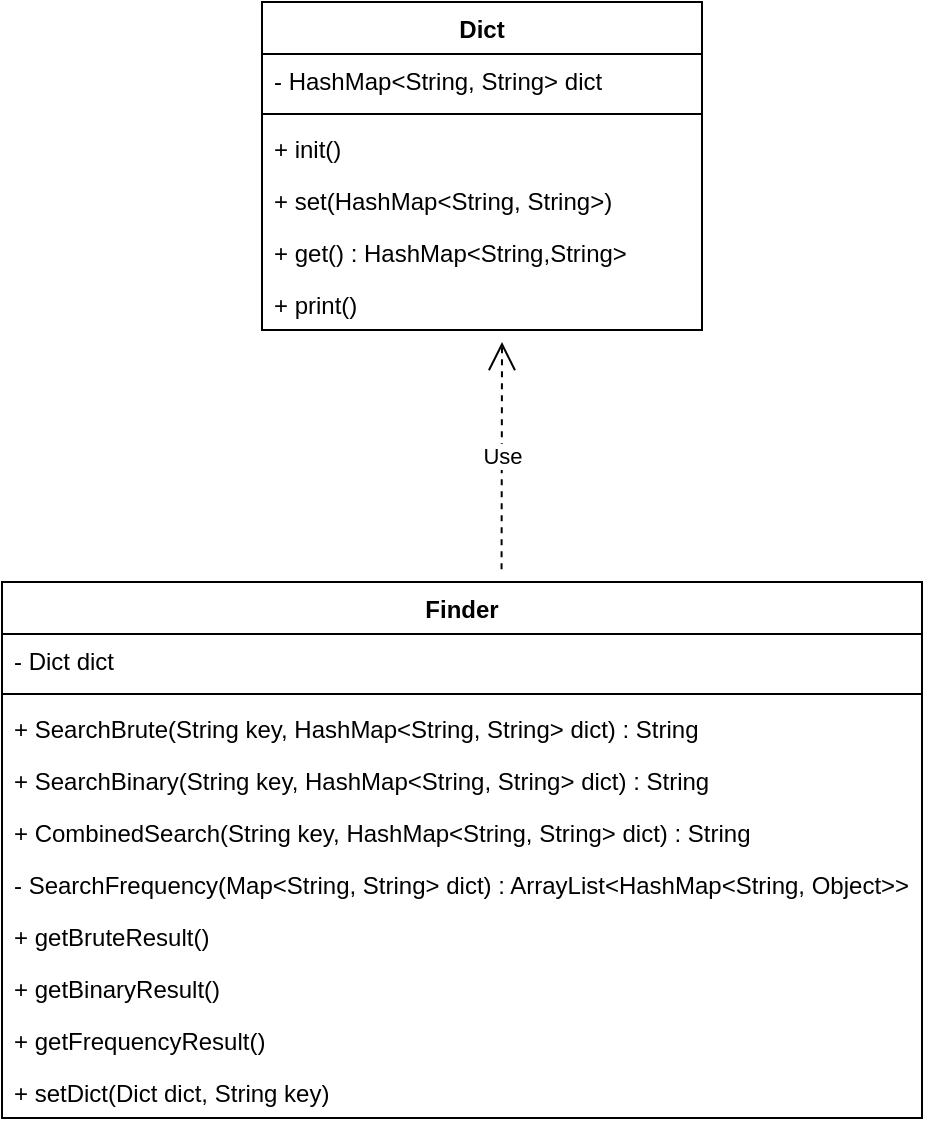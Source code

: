 <mxfile version="15.8.7" type="device"><diagram id="C5RBs43oDa-KdzZeNtuy" name="Page-1"><mxGraphModel dx="1933" dy="997" grid="1" gridSize="10" guides="1" tooltips="1" connect="1" arrows="1" fold="1" page="1" pageScale="1" pageWidth="827" pageHeight="1169" math="0" shadow="0"><root><mxCell id="WIyWlLk6GJQsqaUBKTNV-0"/><mxCell id="WIyWlLk6GJQsqaUBKTNV-1" parent="WIyWlLk6GJQsqaUBKTNV-0"/><mxCell id="v4hFbS7JeS3ICqYxJVCi-0" value="Dict" style="swimlane;fontStyle=1;align=center;verticalAlign=top;childLayout=stackLayout;horizontal=1;startSize=26;horizontalStack=0;resizeParent=1;resizeParentMax=0;resizeLast=0;collapsible=1;marginBottom=0;" vertex="1" parent="WIyWlLk6GJQsqaUBKTNV-1"><mxGeometry x="40" y="150" width="220" height="164" as="geometry"/></mxCell><mxCell id="v4hFbS7JeS3ICqYxJVCi-1" value="- HashMap&lt;String, String&gt; dict" style="text;strokeColor=none;fillColor=none;align=left;verticalAlign=top;spacingLeft=4;spacingRight=4;overflow=hidden;rotatable=0;points=[[0,0.5],[1,0.5]];portConstraint=eastwest;" vertex="1" parent="v4hFbS7JeS3ICqYxJVCi-0"><mxGeometry y="26" width="220" height="26" as="geometry"/></mxCell><mxCell id="v4hFbS7JeS3ICqYxJVCi-2" value="" style="line;strokeWidth=1;fillColor=none;align=left;verticalAlign=middle;spacingTop=-1;spacingLeft=3;spacingRight=3;rotatable=0;labelPosition=right;points=[];portConstraint=eastwest;" vertex="1" parent="v4hFbS7JeS3ICqYxJVCi-0"><mxGeometry y="52" width="220" height="8" as="geometry"/></mxCell><mxCell id="v4hFbS7JeS3ICqYxJVCi-3" value="+ init()&#10;" style="text;strokeColor=none;fillColor=none;align=left;verticalAlign=top;spacingLeft=4;spacingRight=4;overflow=hidden;rotatable=0;points=[[0,0.5],[1,0.5]];portConstraint=eastwest;" vertex="1" parent="v4hFbS7JeS3ICqYxJVCi-0"><mxGeometry y="60" width="220" height="26" as="geometry"/></mxCell><mxCell id="v4hFbS7JeS3ICqYxJVCi-8" value="+ set(HashMap&lt;String, String&gt;)" style="text;strokeColor=none;fillColor=none;align=left;verticalAlign=top;spacingLeft=4;spacingRight=4;overflow=hidden;rotatable=0;points=[[0,0.5],[1,0.5]];portConstraint=eastwest;" vertex="1" parent="v4hFbS7JeS3ICqYxJVCi-0"><mxGeometry y="86" width="220" height="26" as="geometry"/></mxCell><mxCell id="v4hFbS7JeS3ICqYxJVCi-7" value="+ get() : HashMap&lt;String,String&gt; " style="text;strokeColor=none;fillColor=none;align=left;verticalAlign=top;spacingLeft=4;spacingRight=4;overflow=hidden;rotatable=0;points=[[0,0.5],[1,0.5]];portConstraint=eastwest;" vertex="1" parent="v4hFbS7JeS3ICqYxJVCi-0"><mxGeometry y="112" width="220" height="26" as="geometry"/></mxCell><mxCell id="v4hFbS7JeS3ICqYxJVCi-6" value="+ print()" style="text;strokeColor=none;fillColor=none;align=left;verticalAlign=top;spacingLeft=4;spacingRight=4;overflow=hidden;rotatable=0;points=[[0,0.5],[1,0.5]];portConstraint=eastwest;" vertex="1" parent="v4hFbS7JeS3ICqYxJVCi-0"><mxGeometry y="138" width="220" height="26" as="geometry"/></mxCell><mxCell id="v4hFbS7JeS3ICqYxJVCi-9" value="Finder" style="swimlane;fontStyle=1;align=center;verticalAlign=top;childLayout=stackLayout;horizontal=1;startSize=26;horizontalStack=0;resizeParent=1;resizeParentMax=0;resizeLast=0;collapsible=1;marginBottom=0;" vertex="1" parent="WIyWlLk6GJQsqaUBKTNV-1"><mxGeometry x="-90" y="440" width="460" height="268" as="geometry"/></mxCell><mxCell id="v4hFbS7JeS3ICqYxJVCi-10" value="- Dict dict" style="text;strokeColor=none;fillColor=none;align=left;verticalAlign=top;spacingLeft=4;spacingRight=4;overflow=hidden;rotatable=0;points=[[0,0.5],[1,0.5]];portConstraint=eastwest;" vertex="1" parent="v4hFbS7JeS3ICqYxJVCi-9"><mxGeometry y="26" width="460" height="26" as="geometry"/></mxCell><mxCell id="v4hFbS7JeS3ICqYxJVCi-11" value="" style="line;strokeWidth=1;fillColor=none;align=left;verticalAlign=middle;spacingTop=-1;spacingLeft=3;spacingRight=3;rotatable=0;labelPosition=right;points=[];portConstraint=eastwest;" vertex="1" parent="v4hFbS7JeS3ICqYxJVCi-9"><mxGeometry y="52" width="460" height="8" as="geometry"/></mxCell><mxCell id="v4hFbS7JeS3ICqYxJVCi-12" value="+ SearchBrute(String key, HashMap&lt;String, String&gt; dict) : String&#10; " style="text;strokeColor=none;fillColor=none;align=left;verticalAlign=top;spacingLeft=4;spacingRight=4;overflow=hidden;rotatable=0;points=[[0,0.5],[1,0.5]];portConstraint=eastwest;" vertex="1" parent="v4hFbS7JeS3ICqYxJVCi-9"><mxGeometry y="60" width="460" height="26" as="geometry"/></mxCell><mxCell id="v4hFbS7JeS3ICqYxJVCi-13" value="+ SearchBinary(String key, HashMap&lt;String, String&gt; dict) : String&#10;" style="text;strokeColor=none;fillColor=none;align=left;verticalAlign=top;spacingLeft=4;spacingRight=4;overflow=hidden;rotatable=0;points=[[0,0.5],[1,0.5]];portConstraint=eastwest;" vertex="1" parent="v4hFbS7JeS3ICqYxJVCi-9"><mxGeometry y="86" width="460" height="26" as="geometry"/></mxCell><mxCell id="v4hFbS7JeS3ICqYxJVCi-14" value="+ CombinedSearch(String key, HashMap&lt;String, String&gt; dict) : String&#10;" style="text;strokeColor=none;fillColor=none;align=left;verticalAlign=top;spacingLeft=4;spacingRight=4;overflow=hidden;rotatable=0;points=[[0,0.5],[1,0.5]];portConstraint=eastwest;" vertex="1" parent="v4hFbS7JeS3ICqYxJVCi-9"><mxGeometry y="112" width="460" height="26" as="geometry"/></mxCell><mxCell id="v4hFbS7JeS3ICqYxJVCi-15" value="- SearchFrequency(Map&lt;String, String&gt; dict) : ArrayList&lt;HashMap&lt;String, Object&gt;&gt;&#10;" style="text;strokeColor=none;fillColor=none;align=left;verticalAlign=top;spacingLeft=4;spacingRight=4;overflow=hidden;rotatable=0;points=[[0,0.5],[1,0.5]];portConstraint=eastwest;" vertex="1" parent="v4hFbS7JeS3ICqYxJVCi-9"><mxGeometry y="138" width="460" height="26" as="geometry"/></mxCell><mxCell id="v4hFbS7JeS3ICqYxJVCi-23" value="+ getBruteResult()" style="text;strokeColor=none;fillColor=none;align=left;verticalAlign=top;spacingLeft=4;spacingRight=4;overflow=hidden;rotatable=0;points=[[0,0.5],[1,0.5]];portConstraint=eastwest;" vertex="1" parent="v4hFbS7JeS3ICqYxJVCi-9"><mxGeometry y="164" width="460" height="26" as="geometry"/></mxCell><mxCell id="v4hFbS7JeS3ICqYxJVCi-22" value="+ getBinaryResult()" style="text;strokeColor=none;fillColor=none;align=left;verticalAlign=top;spacingLeft=4;spacingRight=4;overflow=hidden;rotatable=0;points=[[0,0.5],[1,0.5]];portConstraint=eastwest;" vertex="1" parent="v4hFbS7JeS3ICqYxJVCi-9"><mxGeometry y="190" width="460" height="26" as="geometry"/></mxCell><mxCell id="v4hFbS7JeS3ICqYxJVCi-21" value="+ getFrequencyResult()" style="text;strokeColor=none;fillColor=none;align=left;verticalAlign=top;spacingLeft=4;spacingRight=4;overflow=hidden;rotatable=0;points=[[0,0.5],[1,0.5]];portConstraint=eastwest;" vertex="1" parent="v4hFbS7JeS3ICqYxJVCi-9"><mxGeometry y="216" width="460" height="26" as="geometry"/></mxCell><mxCell id="v4hFbS7JeS3ICqYxJVCi-20" value="+ setDict(Dict dict, String key)" style="text;strokeColor=none;fillColor=none;align=left;verticalAlign=top;spacingLeft=4;spacingRight=4;overflow=hidden;rotatable=0;points=[[0,0.5],[1,0.5]];portConstraint=eastwest;" vertex="1" parent="v4hFbS7JeS3ICqYxJVCi-9"><mxGeometry y="242" width="460" height="26" as="geometry"/></mxCell><mxCell id="v4hFbS7JeS3ICqYxJVCi-19" value="Use" style="endArrow=open;endSize=12;dashed=1;html=1;rounded=0;exitX=0.543;exitY=-0.024;exitDx=0;exitDy=0;exitPerimeter=0;" edge="1" parent="WIyWlLk6GJQsqaUBKTNV-1" source="v4hFbS7JeS3ICqYxJVCi-9"><mxGeometry width="160" relative="1" as="geometry"><mxPoint x="-10" y="410" as="sourcePoint"/><mxPoint x="160" y="320" as="targetPoint"/></mxGeometry></mxCell></root></mxGraphModel></diagram></mxfile>